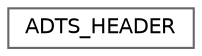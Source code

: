 digraph "类继承关系图"
{
 // LATEX_PDF_SIZE
  bgcolor="transparent";
  edge [fontname=Helvetica,fontsize=10,labelfontname=Helvetica,labelfontsize=10];
  node [fontname=Helvetica,fontsize=10,shape=box,height=0.2,width=0.4];
  rankdir="LR";
  Node0 [id="Node000000",label="ADTS_HEADER",height=0.2,width=0.4,color="grey40", fillcolor="white", style="filled",URL="$struct_a_d_t_s___h_e_a_d_e_r.html",tooltip=" "];
}
